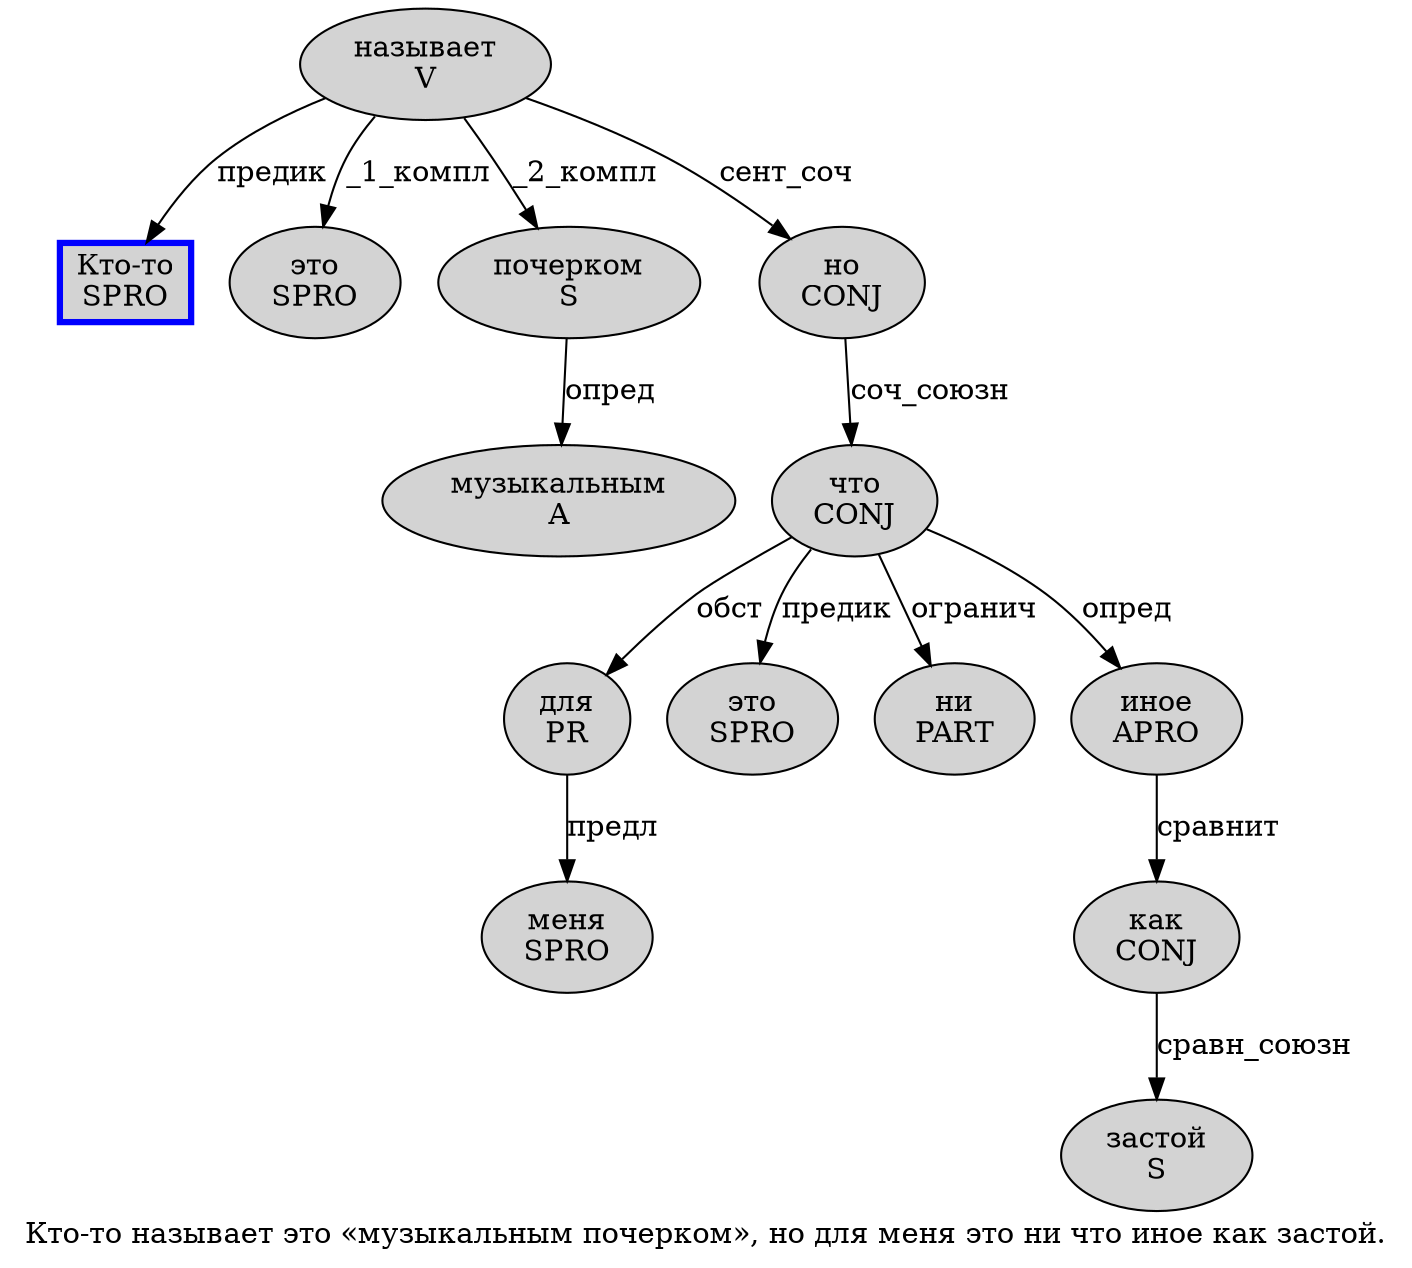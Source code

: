 digraph SENTENCE_2370 {
	graph [label="Кто-то называет это «музыкальным почерком», но для меня это ни что иное как застой."]
	node [style=filled]
		0 [label="Кто-то
SPRO" color=blue fillcolor=lightgray penwidth=3 shape=box]
		1 [label="называет
V" color="" fillcolor=lightgray penwidth=1 shape=ellipse]
		2 [label="это
SPRO" color="" fillcolor=lightgray penwidth=1 shape=ellipse]
		4 [label="музыкальным
A" color="" fillcolor=lightgray penwidth=1 shape=ellipse]
		5 [label="почерком
S" color="" fillcolor=lightgray penwidth=1 shape=ellipse]
		8 [label="но
CONJ" color="" fillcolor=lightgray penwidth=1 shape=ellipse]
		9 [label="для
PR" color="" fillcolor=lightgray penwidth=1 shape=ellipse]
		10 [label="меня
SPRO" color="" fillcolor=lightgray penwidth=1 shape=ellipse]
		11 [label="это
SPRO" color="" fillcolor=lightgray penwidth=1 shape=ellipse]
		12 [label="ни
PART" color="" fillcolor=lightgray penwidth=1 shape=ellipse]
		13 [label="что
CONJ" color="" fillcolor=lightgray penwidth=1 shape=ellipse]
		14 [label="иное
APRO" color="" fillcolor=lightgray penwidth=1 shape=ellipse]
		15 [label="как
CONJ" color="" fillcolor=lightgray penwidth=1 shape=ellipse]
		16 [label="застой
S" color="" fillcolor=lightgray penwidth=1 shape=ellipse]
			5 -> 4 [label="опред"]
			13 -> 9 [label="обст"]
			13 -> 11 [label="предик"]
			13 -> 12 [label="огранич"]
			13 -> 14 [label="опред"]
			14 -> 15 [label="сравнит"]
			8 -> 13 [label="соч_союзн"]
			1 -> 0 [label="предик"]
			1 -> 2 [label="_1_компл"]
			1 -> 5 [label="_2_компл"]
			1 -> 8 [label="сент_соч"]
			15 -> 16 [label="сравн_союзн"]
			9 -> 10 [label="предл"]
}